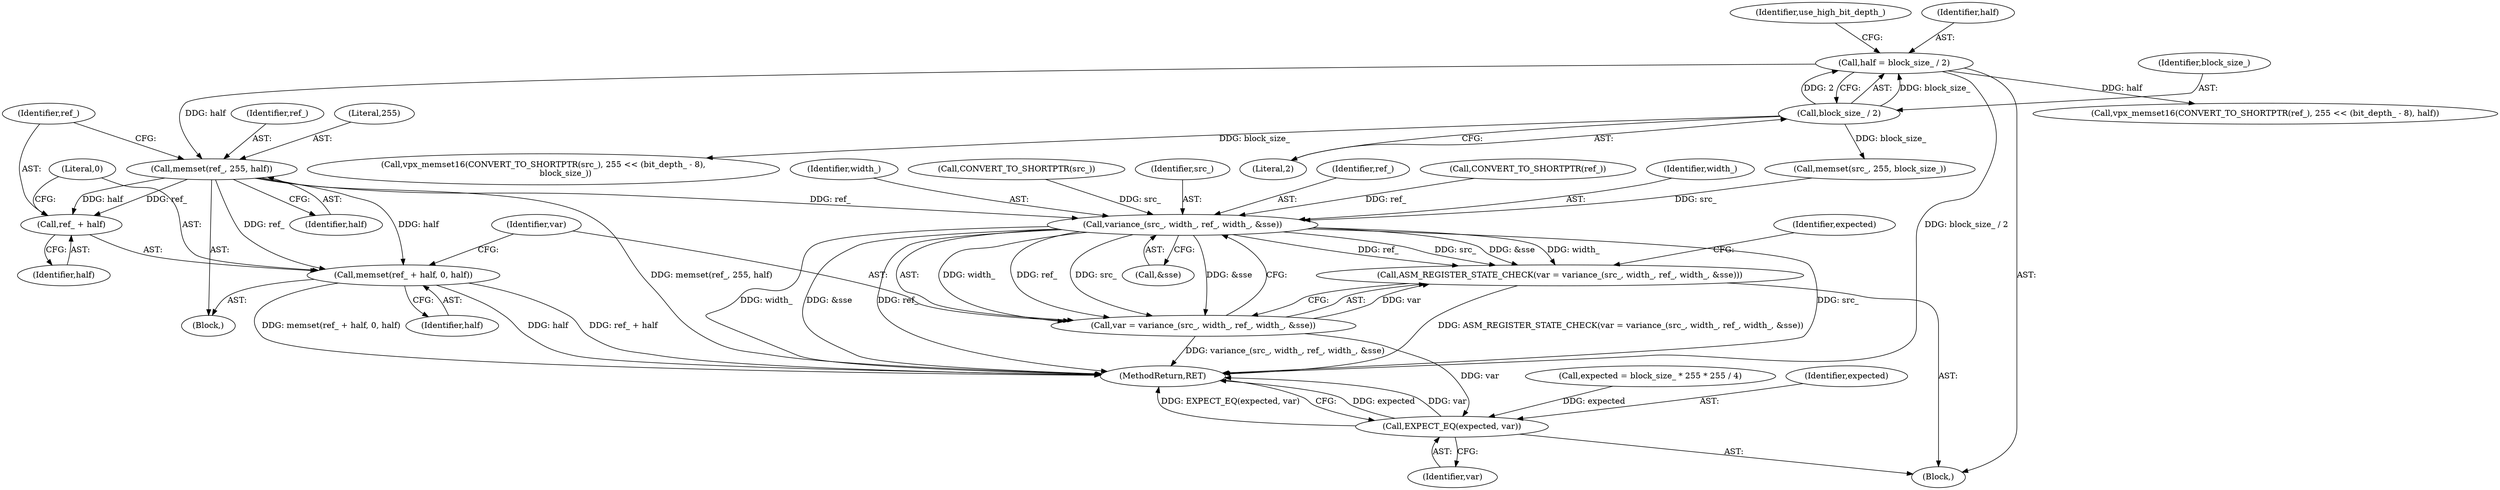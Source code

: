 digraph "0_Android_5a9753fca56f0eeb9f61e342b2fccffc364f9426_110@API" {
"1000116" [label="(Call,memset(ref_, 255, half))"];
"1000103" [label="(Call,half = block_size_ / 2)"];
"1000105" [label="(Call,block_size_ / 2)"];
"1000120" [label="(Call,memset(ref_ + half, 0, half))"];
"1000121" [label="(Call,ref_ + half)"];
"1000158" [label="(Call,variance_(src_, width_, ref_, width_, &sse))"];
"1000155" [label="(Call,ASM_REGISTER_STATE_CHECK(var = variance_(src_, width_, ref_, width_, &sse)))"];
"1000156" [label="(Call,var = variance_(src_, width_, ref_, width_, &sse))"];
"1000175" [label="(Call,EXPECT_EQ(expected, var))"];
"1000116" [label="(Call,memset(ref_, 255, half))"];
"1000111" [label="(Block,)"];
"1000117" [label="(Identifier,ref_)"];
"1000125" [label="(Identifier,half)"];
"1000106" [label="(Identifier,block_size_)"];
"1000101" [label="(Block,)"];
"1000163" [label="(Call,&sse)"];
"1000157" [label="(Identifier,var)"];
"1000167" [label="(Identifier,expected)"];
"1000120" [label="(Call,memset(ref_ + half, 0, half))"];
"1000110" [label="(Identifier,use_high_bit_depth_)"];
"1000166" [label="(Call,expected = block_size_ * 255 * 255 / 4)"];
"1000119" [label="(Identifier,half)"];
"1000124" [label="(Literal,0)"];
"1000118" [label="(Literal,255)"];
"1000178" [label="(MethodReturn,RET)"];
"1000123" [label="(Identifier,half)"];
"1000129" [label="(Call,CONVERT_TO_SHORTPTR(src_))"];
"1000137" [label="(Call,vpx_memset16(CONVERT_TO_SHORTPTR(ref_), 255 << (bit_depth_ - 8), half))"];
"1000156" [label="(Call,var = variance_(src_, width_, ref_, width_, &sse))"];
"1000176" [label="(Identifier,expected)"];
"1000112" [label="(Call,memset(src_, 255, block_size_))"];
"1000159" [label="(Identifier,src_)"];
"1000128" [label="(Call,vpx_memset16(CONVERT_TO_SHORTPTR(src_), 255 << (bit_depth_ - 8),\n                 block_size_))"];
"1000175" [label="(Call,EXPECT_EQ(expected, var))"];
"1000161" [label="(Identifier,ref_)"];
"1000158" [label="(Call,variance_(src_, width_, ref_, width_, &sse))"];
"1000107" [label="(Literal,2)"];
"1000177" [label="(Identifier,var)"];
"1000155" [label="(Call,ASM_REGISTER_STATE_CHECK(var = variance_(src_, width_, ref_, width_, &sse)))"];
"1000148" [label="(Call,CONVERT_TO_SHORTPTR(ref_))"];
"1000122" [label="(Identifier,ref_)"];
"1000103" [label="(Call,half = block_size_ / 2)"];
"1000160" [label="(Identifier,width_)"];
"1000162" [label="(Identifier,width_)"];
"1000104" [label="(Identifier,half)"];
"1000105" [label="(Call,block_size_ / 2)"];
"1000121" [label="(Call,ref_ + half)"];
"1000116" -> "1000111"  [label="AST: "];
"1000116" -> "1000119"  [label="CFG: "];
"1000117" -> "1000116"  [label="AST: "];
"1000118" -> "1000116"  [label="AST: "];
"1000119" -> "1000116"  [label="AST: "];
"1000122" -> "1000116"  [label="CFG: "];
"1000116" -> "1000178"  [label="DDG: memset(ref_, 255, half)"];
"1000103" -> "1000116"  [label="DDG: half"];
"1000116" -> "1000120"  [label="DDG: ref_"];
"1000116" -> "1000120"  [label="DDG: half"];
"1000116" -> "1000121"  [label="DDG: ref_"];
"1000116" -> "1000121"  [label="DDG: half"];
"1000116" -> "1000158"  [label="DDG: ref_"];
"1000103" -> "1000101"  [label="AST: "];
"1000103" -> "1000105"  [label="CFG: "];
"1000104" -> "1000103"  [label="AST: "];
"1000105" -> "1000103"  [label="AST: "];
"1000110" -> "1000103"  [label="CFG: "];
"1000103" -> "1000178"  [label="DDG: block_size_ / 2"];
"1000105" -> "1000103"  [label="DDG: block_size_"];
"1000105" -> "1000103"  [label="DDG: 2"];
"1000103" -> "1000137"  [label="DDG: half"];
"1000105" -> "1000107"  [label="CFG: "];
"1000106" -> "1000105"  [label="AST: "];
"1000107" -> "1000105"  [label="AST: "];
"1000105" -> "1000112"  [label="DDG: block_size_"];
"1000105" -> "1000128"  [label="DDG: block_size_"];
"1000120" -> "1000111"  [label="AST: "];
"1000120" -> "1000125"  [label="CFG: "];
"1000121" -> "1000120"  [label="AST: "];
"1000124" -> "1000120"  [label="AST: "];
"1000125" -> "1000120"  [label="AST: "];
"1000157" -> "1000120"  [label="CFG: "];
"1000120" -> "1000178"  [label="DDG: half"];
"1000120" -> "1000178"  [label="DDG: ref_ + half"];
"1000120" -> "1000178"  [label="DDG: memset(ref_ + half, 0, half)"];
"1000121" -> "1000123"  [label="CFG: "];
"1000122" -> "1000121"  [label="AST: "];
"1000123" -> "1000121"  [label="AST: "];
"1000124" -> "1000121"  [label="CFG: "];
"1000158" -> "1000156"  [label="AST: "];
"1000158" -> "1000163"  [label="CFG: "];
"1000159" -> "1000158"  [label="AST: "];
"1000160" -> "1000158"  [label="AST: "];
"1000161" -> "1000158"  [label="AST: "];
"1000162" -> "1000158"  [label="AST: "];
"1000163" -> "1000158"  [label="AST: "];
"1000156" -> "1000158"  [label="CFG: "];
"1000158" -> "1000178"  [label="DDG: src_"];
"1000158" -> "1000178"  [label="DDG: width_"];
"1000158" -> "1000178"  [label="DDG: &sse"];
"1000158" -> "1000178"  [label="DDG: ref_"];
"1000158" -> "1000155"  [label="DDG: width_"];
"1000158" -> "1000155"  [label="DDG: ref_"];
"1000158" -> "1000155"  [label="DDG: src_"];
"1000158" -> "1000155"  [label="DDG: &sse"];
"1000158" -> "1000156"  [label="DDG: width_"];
"1000158" -> "1000156"  [label="DDG: ref_"];
"1000158" -> "1000156"  [label="DDG: src_"];
"1000158" -> "1000156"  [label="DDG: &sse"];
"1000129" -> "1000158"  [label="DDG: src_"];
"1000112" -> "1000158"  [label="DDG: src_"];
"1000148" -> "1000158"  [label="DDG: ref_"];
"1000155" -> "1000101"  [label="AST: "];
"1000155" -> "1000156"  [label="CFG: "];
"1000156" -> "1000155"  [label="AST: "];
"1000167" -> "1000155"  [label="CFG: "];
"1000155" -> "1000178"  [label="DDG: ASM_REGISTER_STATE_CHECK(var = variance_(src_, width_, ref_, width_, &sse))"];
"1000156" -> "1000155"  [label="DDG: var"];
"1000157" -> "1000156"  [label="AST: "];
"1000156" -> "1000178"  [label="DDG: variance_(src_, width_, ref_, width_, &sse)"];
"1000156" -> "1000175"  [label="DDG: var"];
"1000175" -> "1000101"  [label="AST: "];
"1000175" -> "1000177"  [label="CFG: "];
"1000176" -> "1000175"  [label="AST: "];
"1000177" -> "1000175"  [label="AST: "];
"1000178" -> "1000175"  [label="CFG: "];
"1000175" -> "1000178"  [label="DDG: expected"];
"1000175" -> "1000178"  [label="DDG: var"];
"1000175" -> "1000178"  [label="DDG: EXPECT_EQ(expected, var)"];
"1000166" -> "1000175"  [label="DDG: expected"];
}

